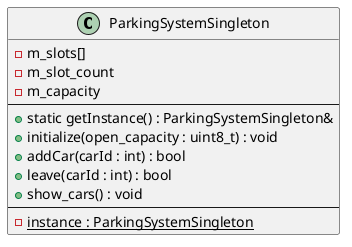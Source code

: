 @startuml SingletonPattern

class ParkingSystemSingleton {
    - m_slots[]
    - m_slot_count
    - m_capacity
    --
    + static getInstance() : ParkingSystemSingleton&
    + initialize(open_capacity : uint8_t) : void
    + addCar(carId : int) : bool
    + leave(carId : int) : bool
    + show_cars() : void
    --
    {static} -instance : ParkingSystemSingleton
}

@enduml

' Description:
' Singleton Pattern:
' The Singleton pattern is a design pattern that restricts the instantiation of a class to one single instance. This is useful when exactly one object is needed to coordinate actions across the system. The pattern involves a single class which is responsible for creating an object while making sure that only one object gets created. This class provides a way to access its only object which can be accessed directly without the need to instantiate the object of the class.

' ParkingSystemSingleton Class:
' Attributes:

' m_slots[]: An array to store the car IDs in the parking slots.
' m_slot_count: A counter to keep track of the number of occupied slots.
' m_capacity: The maximum capacity of the parking system.
' Methods:

' getInstance():
' Returns a reference to the single instance of the ParkingSystemSingleton class.
' This method ensures that only one instance of the class is created and provides a global access point to that instance.
' initialize(uint8_t open_capacity):
' Initializes the parking system with a specific capacity.
' Resets the slot count and initializes all slots to 0.
' addCar(int carId):
' Adds a car to the parking system if there is available capacity.
' Updates the slots array and increments the slot count.
' Returns true if the car was added successfully, otherwise returns false.
' leave(int carId):
' Removes a car from the parking system if the car ID is found.
' Updates the slots array and decrements the slot count.
' Returns true if the car was removed successfully, otherwise returns false.
' show_cars():
' Displays the current state of the parking slots and car IDs.
' Iterates through the slots array and prints the car IDs that are currently parked.
' Static Attribute:

' instance: A static attribute that holds the single instance of the ParkingSystemSingleton class.
' Functionality:
' Ensuring Single Instance: The getInstance method is responsible for ensuring that only one instance of the ParkingSystemSingleton class is created. This method is static and creates the instance if it does not exist, or returns the existing instance.

' Initialization: The initialize method is used to set up the parking system with a specified capacity, resetting the slot count and initializing all slots to 0.

' Adding Cars: The addCar method checks if there is available capacity in the parking system, then adds a car by updating the slots array and incrementing the slot count.

' Removing Cars: The leave method searches for a car ID in the slots array, removes it if found, and decrements the slot count.

' Displaying Cars: The show_cars method iterates through the slots array and prints the car IDs that are currently parked.

' By using the Singleton pattern, the ParkingSystemSingleton class ensures that there is only one instance of the parking system, preventing data conflicts and ensuring consistent management of the parking slots.
